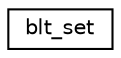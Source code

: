 digraph "Graphical Class Hierarchy"
{
  edge [fontname="Helvetica",fontsize="10",labelfontname="Helvetica",labelfontsize="10"];
  node [fontname="Helvetica",fontsize="10",shape=record];
  rankdir="LR";
  Node0 [label="blt_set",height=0.2,width=0.4,color="black", fillcolor="white", style="filled",URL="$d1/d3d/classblt__set.html"];
}
